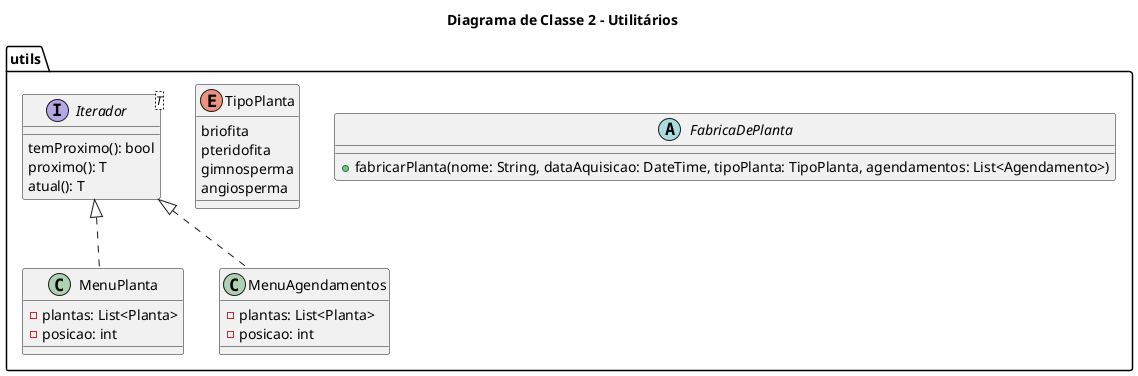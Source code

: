 @startuml Diagrama_Classe_2
title Diagrama de Classe 2 - Utilitários

package utils {
  abstract class FabricaDePlanta {
    +fabricarPlanta(nome: String, dataAquisicao: DateTime, tipoPlanta: TipoPlanta, agendamentos: List<Agendamento>)
  }

  enum TipoPlanta {
    briofita
    pteridofita
    gimnosperma
    angiosperma
  }

  interface Iterador<T> {
    temProximo(): bool
    proximo(): T
    atual(): T
  }

  class MenuPlanta {
    -plantas: List<Planta>
    -posicao: int
  }

  class MenuAgendamentos {
    -plantas: List<Planta>
    -posicao: int
  }

  Iterador <|.. MenuPlanta
  Iterador <|.. MenuAgendamentos
}
@enduml
